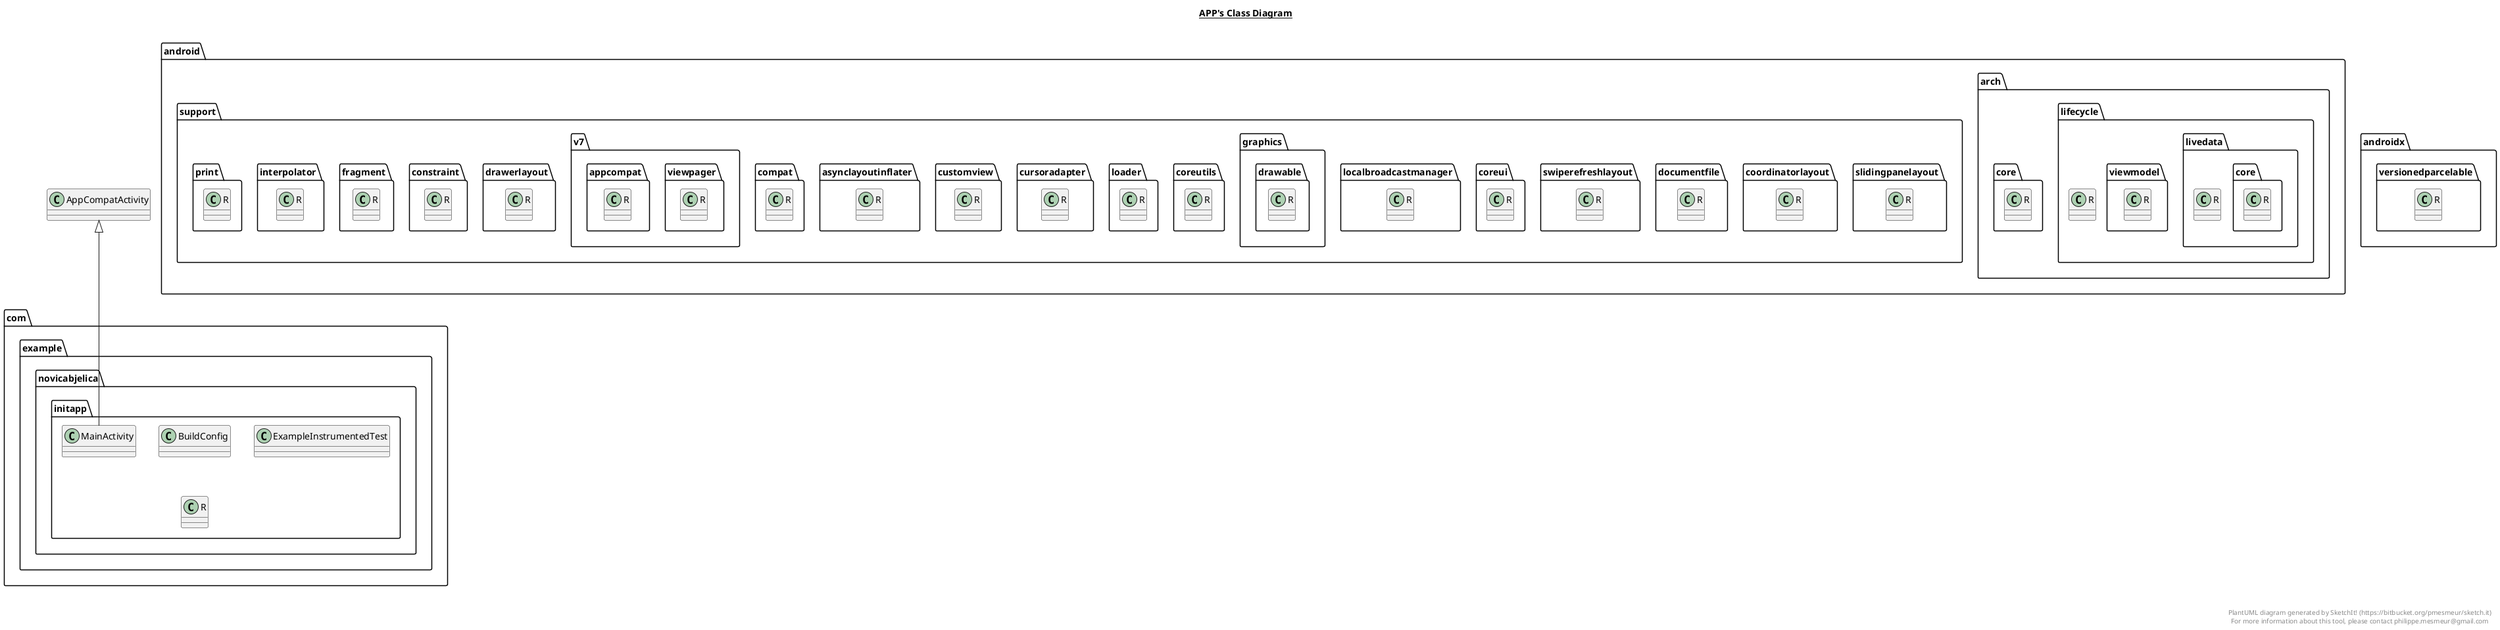 @startuml

title __APP's Class Diagram__\n

  package com.example.novicabjelica.initapp {
    class BuildConfig {
    }
  }
  

  package com.example.novicabjelica.initapp {
    class ExampleInstrumentedTest {
    }
  }
  

  package com.example.novicabjelica.initapp {
    class MainActivity {
    }
  }
  

  package android.arch.lifecycle {
    class R {
    }
  }
  

  package android.support.slidingpanelayout {
    class R {
    }
  }
  

  package android.support.coordinatorlayout {
    class R {
    }
  }
  

  package android.support.documentfile {
    class R {
    }
  }
  

  package android.support.swiperefreshlayout {
    class R {
    }
  }
  

  package androidx.versionedparcelable {
    class R {
    }
  }
  

  package android.support.coreui {
    class R {
    }
  }
  

  package android.support.localbroadcastmanager {
    class R {
    }
  }
  

  package android.arch.lifecycle {
    package android.arch.lifecycle.livedata {
      class R {
      }
    }
  }
  

  package android.support.graphics.drawable {
    class R {
    }
  }
  

  package android.support.coreutils {
    class R {
    }
  }
  

  package android.support.loader {
    class R {
    }
  }
  

  package android.support.cursoradapter {
    class R {
    }
  }
  

  package android.support.customview {
    class R {
    }
  }
  

  package android.support.asynclayoutinflater {
    class R {
    }
  }
  

  package android.support.compat {
    class R {
    }
  }
  

  package android.support.v7.viewpager {
    class R {
    }
  }
  

  package com.example.novicabjelica.initapp {
    class R {
    }
  }
  

  package android.support.drawerlayout {
    class R {
    }
  }
  

  package android.support.v7.appcompat {
    class R {
    }
  }
  

  package android.support.constraint {
    class R {
    }
  }
  

  package android.arch.core {
    class R {
    }
  }
  

  package android.arch.lifecycle {
    package android.arch.lifecycle.viewmodel {
      class R {
      }
    }
  }
  

  package android.support.fragment {
    class R {
    }
  }
  

  package android.arch.lifecycle {
    package android.arch.lifecycle.livedata {
      package android.arch.lifecycle.livedata.core {
        class R {
        }
      }
    }
  }
  

  package android.support.interpolator {
    class R {
    }
  }
  

  package android.support.print {
    class R {
    }
  }
  

  MainActivity -up-|> AppCompatActivity


right footer


PlantUML diagram generated by SketchIt! (https://bitbucket.org/pmesmeur/sketch.it)
For more information about this tool, please contact philippe.mesmeur@gmail.com
endfooter

@enduml
